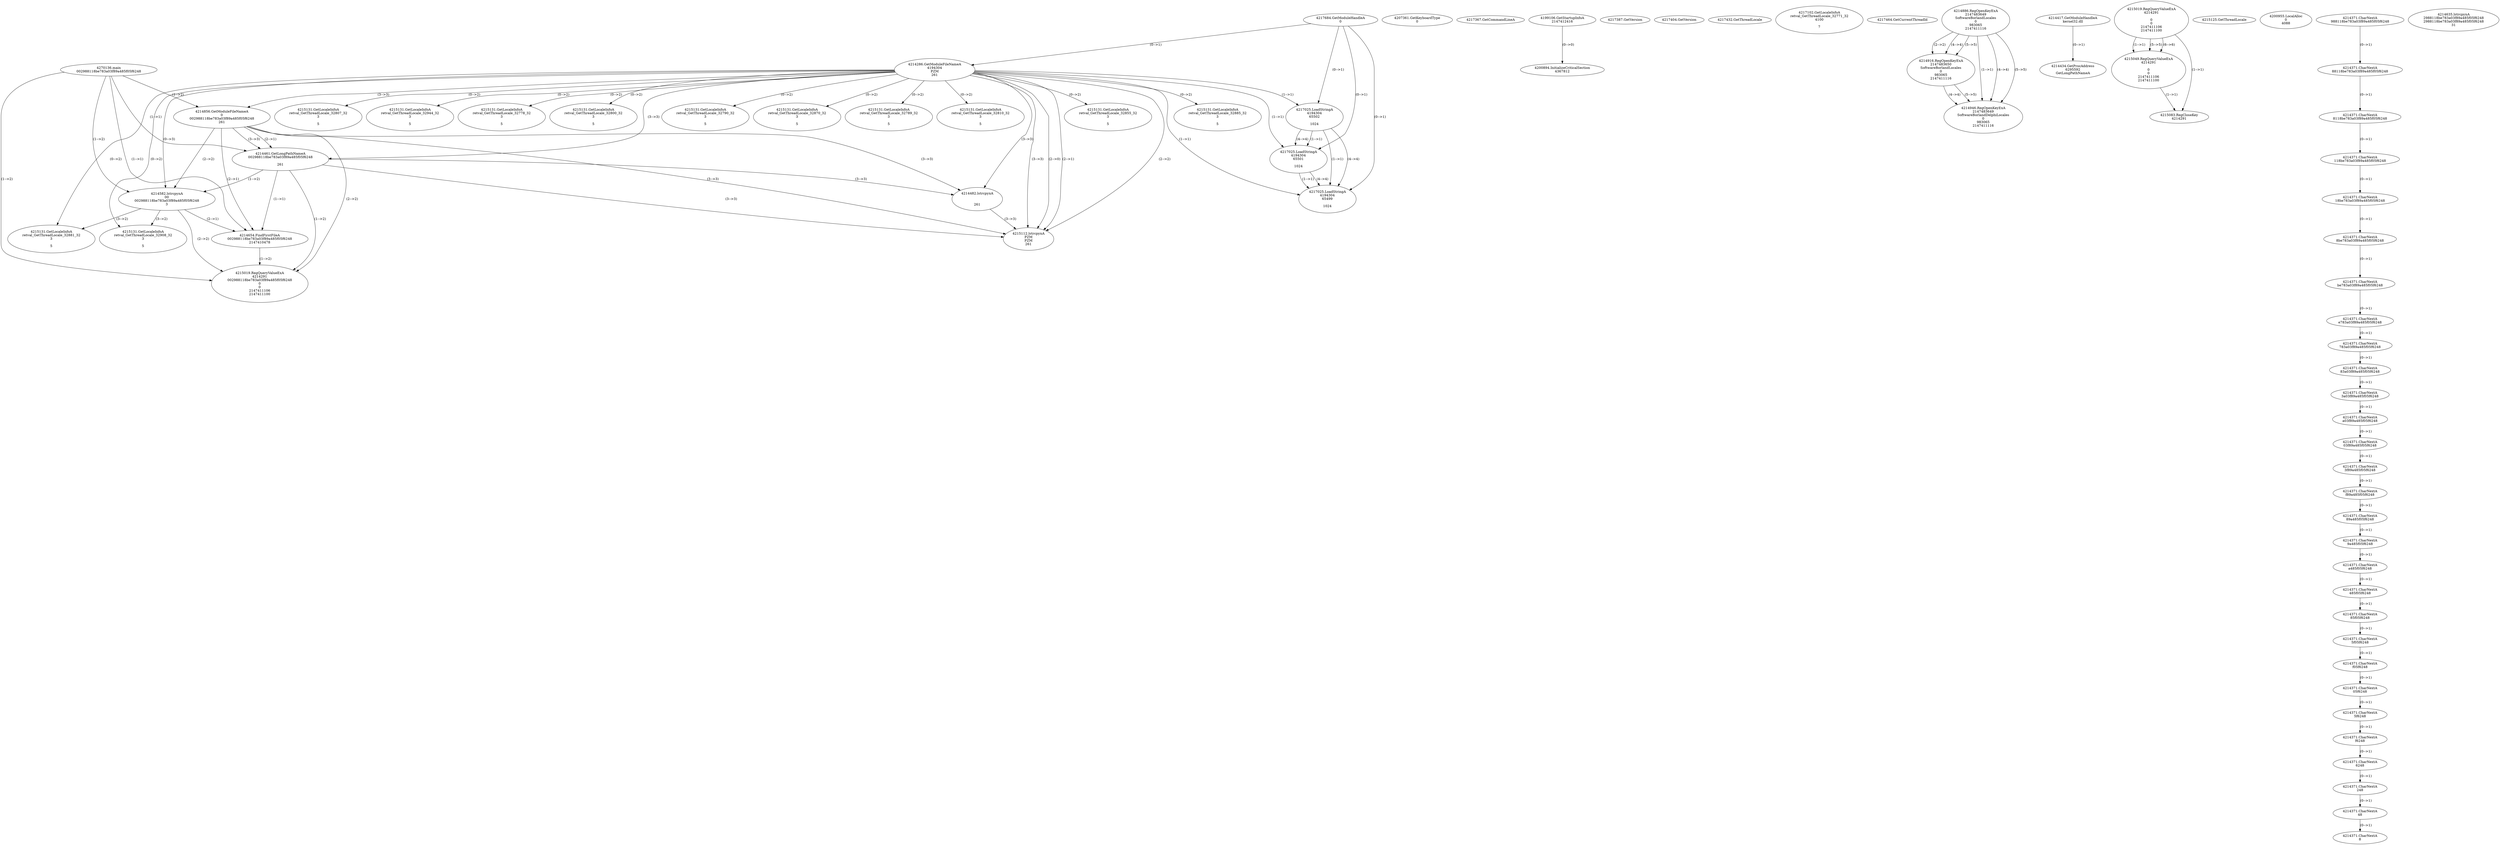 // Global SCDG with merge call
digraph {
	0 [label="4270136.main
002988118be783a03f89a485f05f6248"]
	1 [label="4217684.GetModuleHandleA
0"]
	2 [label="4207361.GetKeyboardType
0"]
	3 [label="4217367.GetCommandLineA
"]
	4 [label="4199106.GetStartupInfoA
2147412416"]
	5 [label="4217387.GetVersion
"]
	6 [label="4217404.GetVersion
"]
	7 [label="4217432.GetThreadLocale
"]
	8 [label="4217102.GetLocaleInfoA
retval_GetThreadLocale_32771_32
4100

7"]
	9 [label="4217464.GetCurrentThreadId
"]
	10 [label="4214286.GetModuleFileNameA
4194304
PZM
261"]
	1 -> 10 [label="(0-->1)"]
	11 [label="4214856.GetModuleFileNameA
0
002988118be783a03f89a485f05f6248
261"]
	0 -> 11 [label="(1-->2)"]
	10 -> 11 [label="(3-->3)"]
	12 [label="4214886.RegOpenKeyExA
2147483649
Software\Borland\Locales
0
983065
2147411116"]
	13 [label="4214916.RegOpenKeyExA
2147483650
Software\Borland\Locales
0
983065
2147411116"]
	12 -> 13 [label="(2-->2)"]
	12 -> 13 [label="(4-->4)"]
	12 -> 13 [label="(5-->5)"]
	14 [label="4214946.RegOpenKeyExA
2147483649
Software\Borland\Delphi\Locales
0
983065
2147411116"]
	12 -> 14 [label="(1-->1)"]
	12 -> 14 [label="(4-->4)"]
	13 -> 14 [label="(4-->4)"]
	12 -> 14 [label="(5-->5)"]
	13 -> 14 [label="(5-->5)"]
	15 [label="4214417.GetModuleHandleA
kernel32.dll"]
	16 [label="4214434.GetProcAddress
6295592
GetLongPathNameA"]
	15 -> 16 [label="(0-->1)"]
	17 [label="4214461.GetLongPathNameA
002988118be783a03f89a485f05f6248

261"]
	0 -> 17 [label="(1-->1)"]
	11 -> 17 [label="(2-->1)"]
	10 -> 17 [label="(3-->3)"]
	11 -> 17 [label="(3-->3)"]
	18 [label="4214482.lstrcpynA


261"]
	10 -> 18 [label="(3-->3)"]
	11 -> 18 [label="(3-->3)"]
	17 -> 18 [label="(3-->3)"]
	19 [label="4215019.RegQueryValueExA
4214291

0
0
2147411106
2147411100"]
	20 [label="4215049.RegQueryValueExA
4214291

0
0
2147411106
2147411100"]
	19 -> 20 [label="(1-->1)"]
	19 -> 20 [label="(5-->5)"]
	19 -> 20 [label="(6-->6)"]
	21 [label="4215083.RegCloseKey
4214291"]
	19 -> 21 [label="(1-->1)"]
	20 -> 21 [label="(1-->1)"]
	22 [label="4215112.lstrcpynA
PZM
PZM
261"]
	10 -> 22 [label="(2-->1)"]
	10 -> 22 [label="(2-->2)"]
	10 -> 22 [label="(3-->3)"]
	11 -> 22 [label="(3-->3)"]
	17 -> 22 [label="(3-->3)"]
	18 -> 22 [label="(3-->3)"]
	10 -> 22 [label="(2-->0)"]
	23 [label="4215125.GetThreadLocale
"]
	24 [label="4215131.GetLocaleInfoA
retval_GetThreadLocale_32885_32
3

5"]
	10 -> 24 [label="(0-->2)"]
	25 [label="4217025.LoadStringA
4194304
65502

1024"]
	1 -> 25 [label="(0-->1)"]
	10 -> 25 [label="(1-->1)"]
	26 [label="4200894.InitializeCriticalSection
4367812"]
	4 -> 26 [label="(0-->0)"]
	27 [label="4200955.LocalAlloc
0
4088"]
	28 [label="4214582.lstrcpynA
00
002988118be783a03f89a485f05f6248
3"]
	0 -> 28 [label="(1-->2)"]
	11 -> 28 [label="(2-->2)"]
	17 -> 28 [label="(1-->2)"]
	10 -> 28 [label="(0-->3)"]
	29 [label="4214371.CharNextA
988118be783a03f89a485f05f6248"]
	30 [label="4214371.CharNextA
88118be783a03f89a485f05f6248"]
	29 -> 30 [label="(0-->1)"]
	31 [label="4214371.CharNextA
8118be783a03f89a485f05f6248"]
	30 -> 31 [label="(0-->1)"]
	32 [label="4214371.CharNextA
118be783a03f89a485f05f6248"]
	31 -> 32 [label="(0-->1)"]
	33 [label="4214371.CharNextA
18be783a03f89a485f05f6248"]
	32 -> 33 [label="(0-->1)"]
	34 [label="4214371.CharNextA
8be783a03f89a485f05f6248"]
	33 -> 34 [label="(0-->1)"]
	35 [label="4214371.CharNextA
be783a03f89a485f05f6248"]
	34 -> 35 [label="(0-->1)"]
	36 [label="4214371.CharNextA
e783a03f89a485f05f6248"]
	35 -> 36 [label="(0-->1)"]
	37 [label="4214371.CharNextA
783a03f89a485f05f6248"]
	36 -> 37 [label="(0-->1)"]
	38 [label="4214371.CharNextA
83a03f89a485f05f6248"]
	37 -> 38 [label="(0-->1)"]
	39 [label="4214371.CharNextA
3a03f89a485f05f6248"]
	38 -> 39 [label="(0-->1)"]
	40 [label="4214371.CharNextA
a03f89a485f05f6248"]
	39 -> 40 [label="(0-->1)"]
	41 [label="4214371.CharNextA
03f89a485f05f6248"]
	40 -> 41 [label="(0-->1)"]
	42 [label="4214371.CharNextA
3f89a485f05f6248"]
	41 -> 42 [label="(0-->1)"]
	43 [label="4214371.CharNextA
f89a485f05f6248"]
	42 -> 43 [label="(0-->1)"]
	44 [label="4214371.CharNextA
89a485f05f6248"]
	43 -> 44 [label="(0-->1)"]
	45 [label="4214371.CharNextA
9a485f05f6248"]
	44 -> 45 [label="(0-->1)"]
	46 [label="4214371.CharNextA
a485f05f6248"]
	45 -> 46 [label="(0-->1)"]
	47 [label="4214371.CharNextA
485f05f6248"]
	46 -> 47 [label="(0-->1)"]
	48 [label="4214371.CharNextA
85f05f6248"]
	47 -> 48 [label="(0-->1)"]
	49 [label="4214371.CharNextA
5f05f6248"]
	48 -> 49 [label="(0-->1)"]
	50 [label="4214371.CharNextA
f05f6248"]
	49 -> 50 [label="(0-->1)"]
	51 [label="4214371.CharNextA
05f6248"]
	50 -> 51 [label="(0-->1)"]
	52 [label="4214371.CharNextA
5f6248"]
	51 -> 52 [label="(0-->1)"]
	53 [label="4214371.CharNextA
f6248"]
	52 -> 53 [label="(0-->1)"]
	54 [label="4214371.CharNextA
6248"]
	53 -> 54 [label="(0-->1)"]
	55 [label="4214371.CharNextA
248"]
	54 -> 55 [label="(0-->1)"]
	56 [label="4214371.CharNextA
48"]
	55 -> 56 [label="(0-->1)"]
	57 [label="4214371.CharNextA
8"]
	56 -> 57 [label="(0-->1)"]
	58 [label="4214635.lstrcpynA
2988118be783a03f89a485f05f6248
2988118be783a03f89a485f05f6248
31"]
	59 [label="4214654.FindFirstFileA
002988118be783a03f89a485f05f6248
2147410478"]
	0 -> 59 [label="(1-->1)"]
	11 -> 59 [label="(2-->1)"]
	17 -> 59 [label="(1-->1)"]
	28 -> 59 [label="(2-->1)"]
	60 [label="4215019.RegQueryValueExA
4214291
002988118be783a03f89a485f05f6248
0
0
2147411106
2147411100"]
	0 -> 60 [label="(1-->2)"]
	11 -> 60 [label="(2-->2)"]
	17 -> 60 [label="(1-->2)"]
	28 -> 60 [label="(2-->2)"]
	59 -> 60 [label="(1-->2)"]
	61 [label="4215131.GetLocaleInfoA
retval_GetThreadLocale_32908_32
3

5"]
	10 -> 61 [label="(0-->2)"]
	28 -> 61 [label="(3-->2)"]
	62 [label="4215131.GetLocaleInfoA
retval_GetThreadLocale_32807_32
3

5"]
	10 -> 62 [label="(0-->2)"]
	63 [label="4217025.LoadStringA
4194304
65501

1024"]
	1 -> 63 [label="(0-->1)"]
	10 -> 63 [label="(1-->1)"]
	25 -> 63 [label="(1-->1)"]
	25 -> 63 [label="(4-->4)"]
	64 [label="4217025.LoadStringA
4194304
65499

1024"]
	1 -> 64 [label="(0-->1)"]
	10 -> 64 [label="(1-->1)"]
	25 -> 64 [label="(1-->1)"]
	63 -> 64 [label="(1-->1)"]
	25 -> 64 [label="(4-->4)"]
	63 -> 64 [label="(4-->4)"]
	65 [label="4215131.GetLocaleInfoA
retval_GetThreadLocale_32944_32
3

5"]
	10 -> 65 [label="(0-->2)"]
	66 [label="4215131.GetLocaleInfoA
retval_GetThreadLocale_32778_32
3

5"]
	10 -> 66 [label="(0-->2)"]
	67 [label="4215131.GetLocaleInfoA
retval_GetThreadLocale_32800_32
3

5"]
	10 -> 67 [label="(0-->2)"]
	68 [label="4215131.GetLocaleInfoA
retval_GetThreadLocale_32790_32
3

5"]
	10 -> 68 [label="(0-->2)"]
	69 [label="4215131.GetLocaleInfoA
retval_GetThreadLocale_32870_32
3

5"]
	10 -> 69 [label="(0-->2)"]
	70 [label="4215131.GetLocaleInfoA
retval_GetThreadLocale_32789_32
3

5"]
	10 -> 70 [label="(0-->2)"]
	71 [label="4215131.GetLocaleInfoA
retval_GetThreadLocale_32810_32
3

5"]
	10 -> 71 [label="(0-->2)"]
	72 [label="4215131.GetLocaleInfoA
retval_GetThreadLocale_32881_32
3

5"]
	10 -> 72 [label="(0-->2)"]
	28 -> 72 [label="(3-->2)"]
	73 [label="4215131.GetLocaleInfoA
retval_GetThreadLocale_32855_32
3

5"]
	10 -> 73 [label="(0-->2)"]
}
